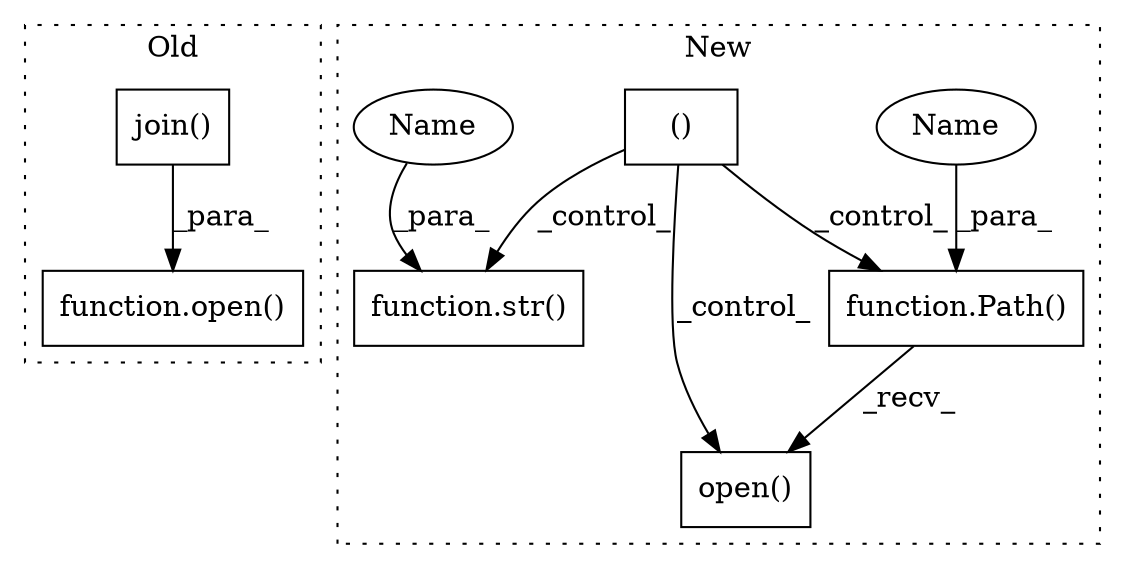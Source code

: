 digraph G {
subgraph cluster0 {
1 [label="function.open()" a="75" s="357,390" l="5,1" shape="box"];
4 [label="join()" a="75" s="362,389" l="13,1" shape="box"];
label = "Old";
style="dotted";
}
subgraph cluster1 {
2 [label="open()" a="75" s="390" l="27" shape="box"];
3 [label="function.Path()" a="75" s="390,409" l="5,1" shape="box"];
5 [label="function.str()" a="75" s="480,488" l="4,1" shape="box"];
6 [label="()" a="54" s="366" l="6" shape="box"];
7 [label="Name" a="87" s="484" l="4" shape="ellipse"];
8 [label="Name" a="87" s="405" l="4" shape="ellipse"];
label = "New";
style="dotted";
}
3 -> 2 [label="_recv_"];
4 -> 1 [label="_para_"];
6 -> 5 [label="_control_"];
6 -> 2 [label="_control_"];
6 -> 3 [label="_control_"];
7 -> 5 [label="_para_"];
8 -> 3 [label="_para_"];
}